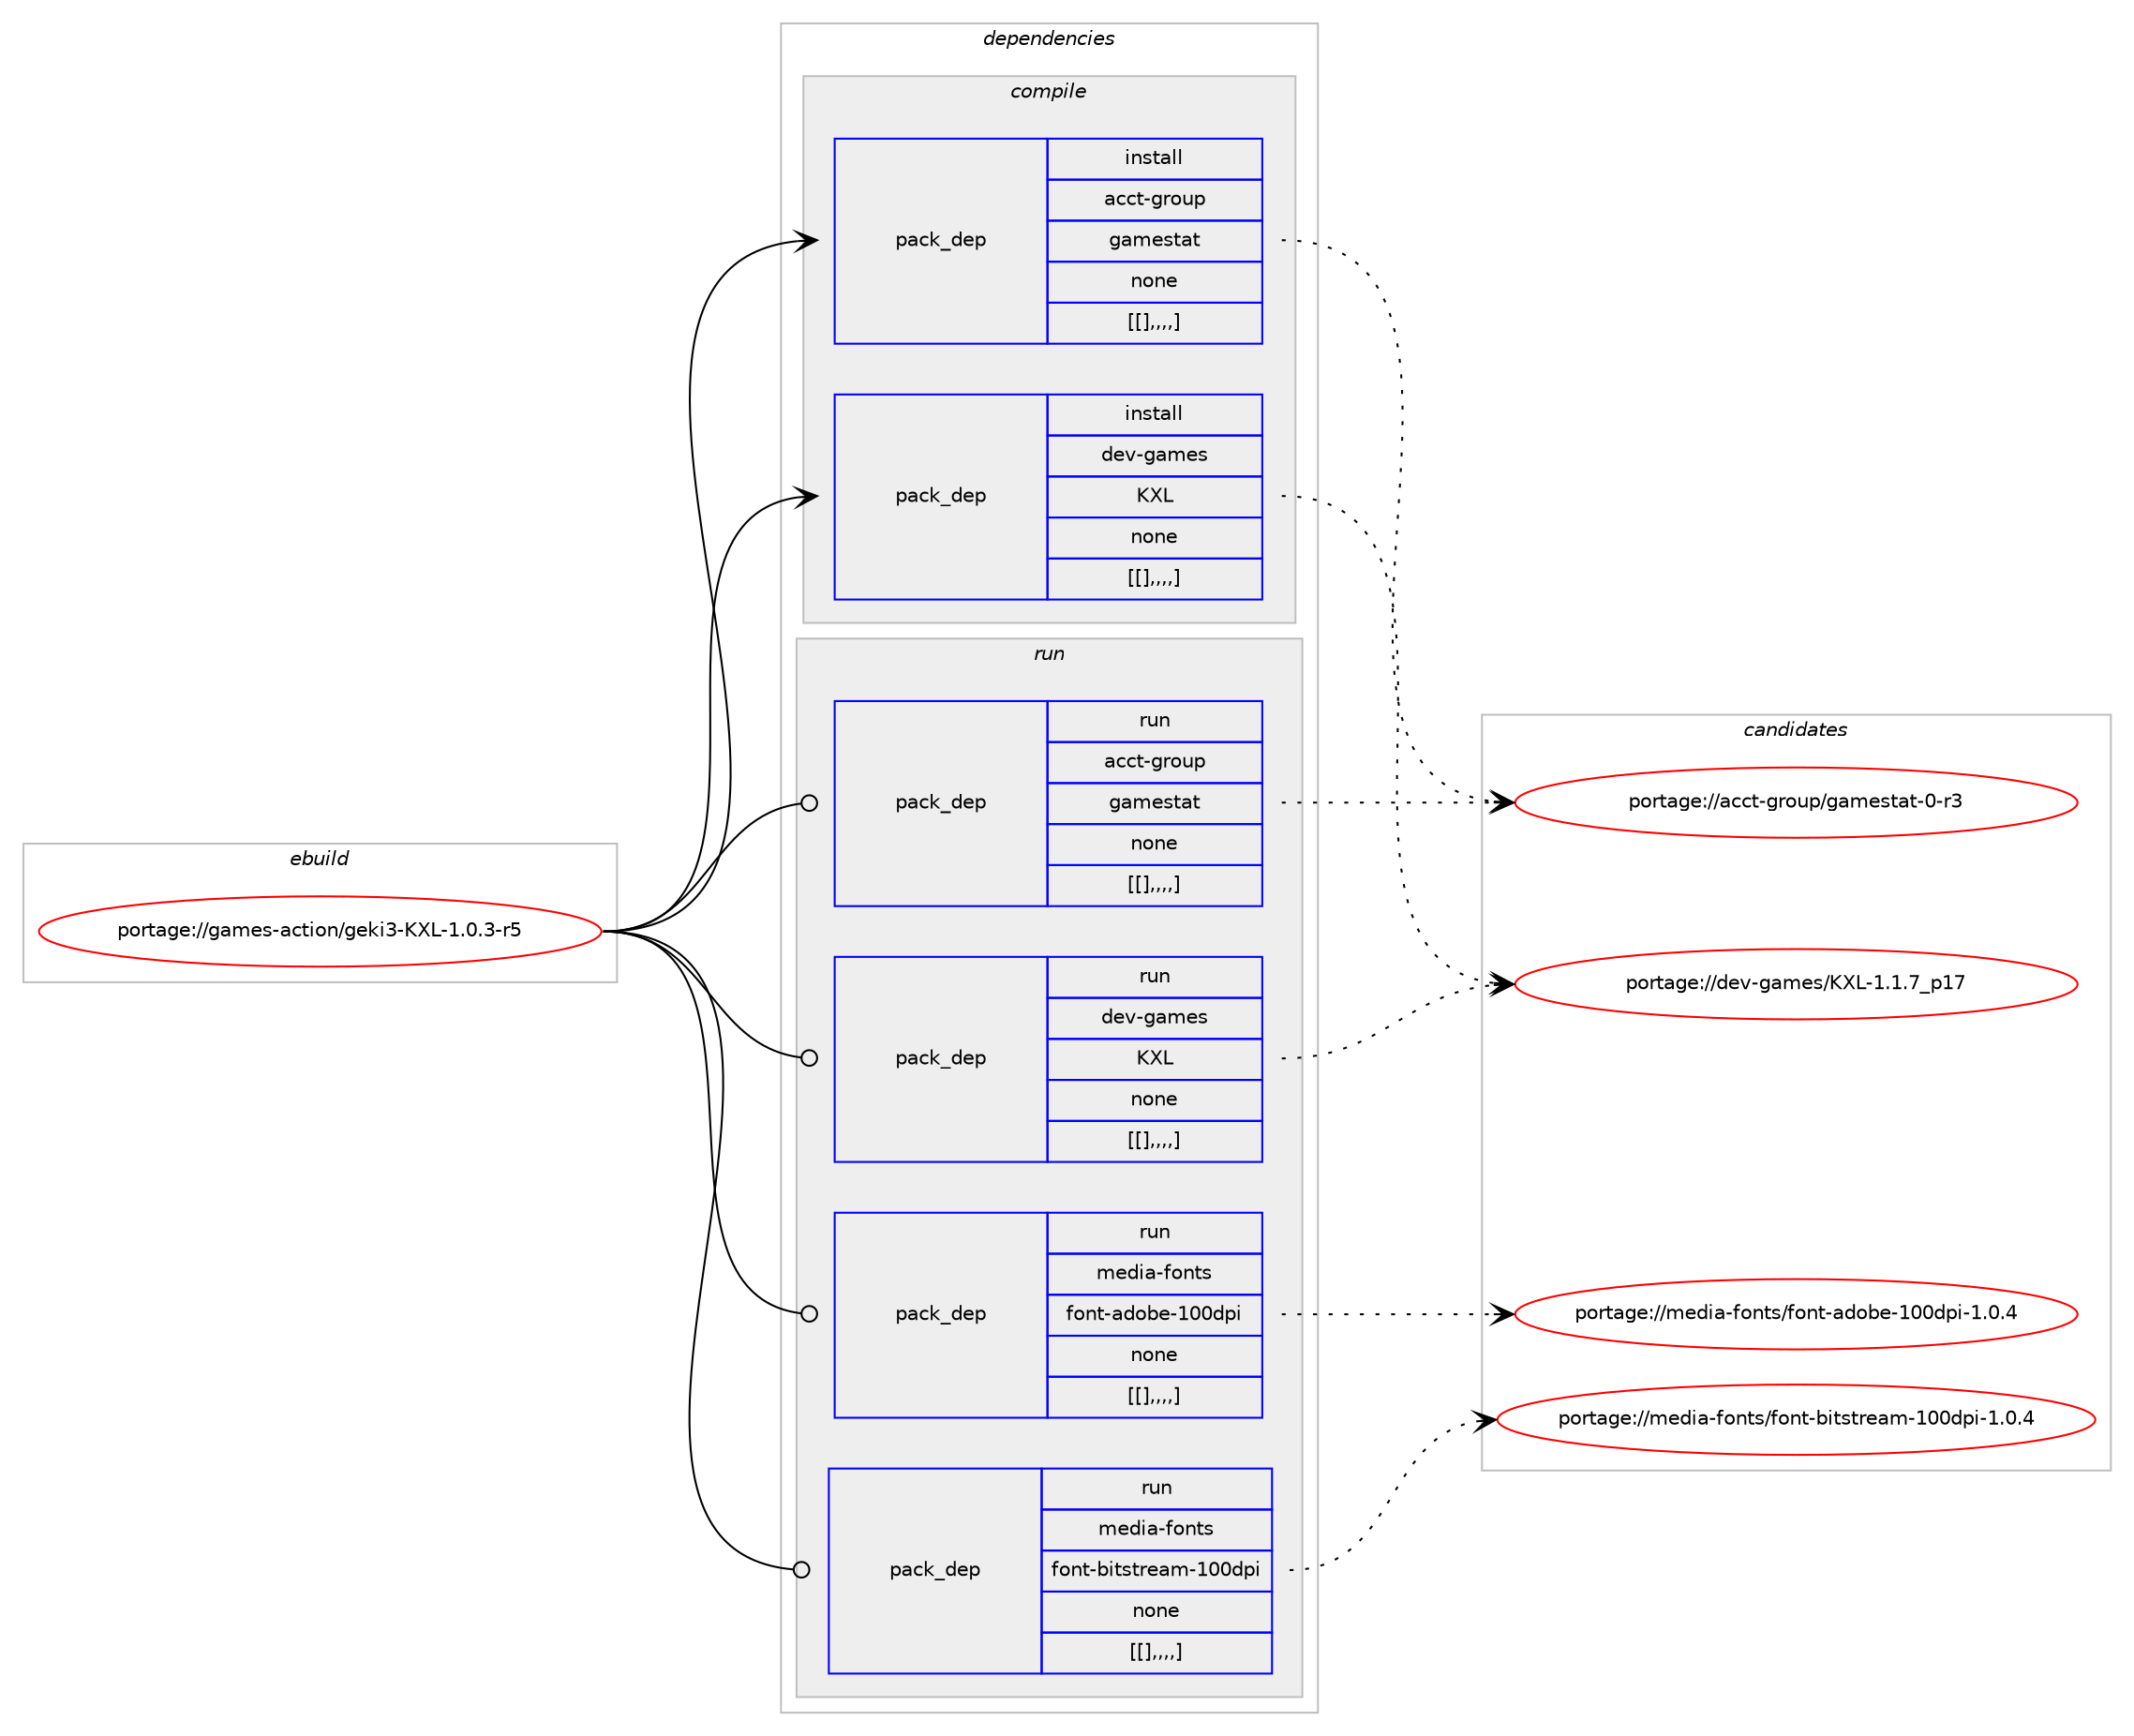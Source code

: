 digraph prolog {

# *************
# Graph options
# *************

newrank=true;
concentrate=true;
compound=true;
graph [rankdir=LR,fontname=Helvetica,fontsize=10,ranksep=1.5];#, ranksep=2.5, nodesep=0.2];
edge  [arrowhead=vee];
node  [fontname=Helvetica,fontsize=10];

# **********
# The ebuild
# **********

subgraph cluster_leftcol {
color=gray;
label=<<i>ebuild</i>>;
id [label="portage://games-action/geki3-KXL-1.0.3-r5", color=red, width=4, href="../games-action/geki3-KXL-1.0.3-r5.svg"];
}

# ****************
# The dependencies
# ****************

subgraph cluster_midcol {
color=gray;
label=<<i>dependencies</i>>;
subgraph cluster_compile {
fillcolor="#eeeeee";
style=filled;
label=<<i>compile</i>>;
subgraph pack161286 {
dependency227278 [label=<<TABLE BORDER="0" CELLBORDER="1" CELLSPACING="0" CELLPADDING="4" WIDTH="220"><TR><TD ROWSPAN="6" CELLPADDING="30">pack_dep</TD></TR><TR><TD WIDTH="110">install</TD></TR><TR><TD>acct-group</TD></TR><TR><TD>gamestat</TD></TR><TR><TD>none</TD></TR><TR><TD>[[],,,,]</TD></TR></TABLE>>, shape=none, color=blue];
}
id:e -> dependency227278:w [weight=20,style="solid",arrowhead="vee"];
subgraph pack161287 {
dependency227279 [label=<<TABLE BORDER="0" CELLBORDER="1" CELLSPACING="0" CELLPADDING="4" WIDTH="220"><TR><TD ROWSPAN="6" CELLPADDING="30">pack_dep</TD></TR><TR><TD WIDTH="110">install</TD></TR><TR><TD>dev-games</TD></TR><TR><TD>KXL</TD></TR><TR><TD>none</TD></TR><TR><TD>[[],,,,]</TD></TR></TABLE>>, shape=none, color=blue];
}
id:e -> dependency227279:w [weight=20,style="solid",arrowhead="vee"];
}
subgraph cluster_compileandrun {
fillcolor="#eeeeee";
style=filled;
label=<<i>compile and run</i>>;
}
subgraph cluster_run {
fillcolor="#eeeeee";
style=filled;
label=<<i>run</i>>;
subgraph pack161288 {
dependency227280 [label=<<TABLE BORDER="0" CELLBORDER="1" CELLSPACING="0" CELLPADDING="4" WIDTH="220"><TR><TD ROWSPAN="6" CELLPADDING="30">pack_dep</TD></TR><TR><TD WIDTH="110">run</TD></TR><TR><TD>acct-group</TD></TR><TR><TD>gamestat</TD></TR><TR><TD>none</TD></TR><TR><TD>[[],,,,]</TD></TR></TABLE>>, shape=none, color=blue];
}
id:e -> dependency227280:w [weight=20,style="solid",arrowhead="odot"];
subgraph pack161289 {
dependency227281 [label=<<TABLE BORDER="0" CELLBORDER="1" CELLSPACING="0" CELLPADDING="4" WIDTH="220"><TR><TD ROWSPAN="6" CELLPADDING="30">pack_dep</TD></TR><TR><TD WIDTH="110">run</TD></TR><TR><TD>dev-games</TD></TR><TR><TD>KXL</TD></TR><TR><TD>none</TD></TR><TR><TD>[[],,,,]</TD></TR></TABLE>>, shape=none, color=blue];
}
id:e -> dependency227281:w [weight=20,style="solid",arrowhead="odot"];
subgraph pack161290 {
dependency227282 [label=<<TABLE BORDER="0" CELLBORDER="1" CELLSPACING="0" CELLPADDING="4" WIDTH="220"><TR><TD ROWSPAN="6" CELLPADDING="30">pack_dep</TD></TR><TR><TD WIDTH="110">run</TD></TR><TR><TD>media-fonts</TD></TR><TR><TD>font-adobe-100dpi</TD></TR><TR><TD>none</TD></TR><TR><TD>[[],,,,]</TD></TR></TABLE>>, shape=none, color=blue];
}
id:e -> dependency227282:w [weight=20,style="solid",arrowhead="odot"];
subgraph pack161291 {
dependency227283 [label=<<TABLE BORDER="0" CELLBORDER="1" CELLSPACING="0" CELLPADDING="4" WIDTH="220"><TR><TD ROWSPAN="6" CELLPADDING="30">pack_dep</TD></TR><TR><TD WIDTH="110">run</TD></TR><TR><TD>media-fonts</TD></TR><TR><TD>font-bitstream-100dpi</TD></TR><TR><TD>none</TD></TR><TR><TD>[[],,,,]</TD></TR></TABLE>>, shape=none, color=blue];
}
id:e -> dependency227283:w [weight=20,style="solid",arrowhead="odot"];
}
}

# **************
# The candidates
# **************

subgraph cluster_choices {
rank=same;
color=gray;
label=<<i>candidates</i>>;

subgraph choice161286 {
color=black;
nodesep=1;
choice9799991164510311411111711247103971091011151169711645484511451 [label="portage://acct-group/gamestat-0-r3", color=red, width=4,href="../acct-group/gamestat-0-r3.svg"];
dependency227278:e -> choice9799991164510311411111711247103971091011151169711645484511451:w [style=dotted,weight="100"];
}
subgraph choice161287 {
color=black;
nodesep=1;
choice100101118451039710910111547758876454946494655951124955 [label="portage://dev-games/KXL-1.1.7_p17", color=red, width=4,href="../dev-games/KXL-1.1.7_p17.svg"];
dependency227279:e -> choice100101118451039710910111547758876454946494655951124955:w [style=dotted,weight="100"];
}
subgraph choice161288 {
color=black;
nodesep=1;
choice9799991164510311411111711247103971091011151169711645484511451 [label="portage://acct-group/gamestat-0-r3", color=red, width=4,href="../acct-group/gamestat-0-r3.svg"];
dependency227280:e -> choice9799991164510311411111711247103971091011151169711645484511451:w [style=dotted,weight="100"];
}
subgraph choice161289 {
color=black;
nodesep=1;
choice100101118451039710910111547758876454946494655951124955 [label="portage://dev-games/KXL-1.1.7_p17", color=red, width=4,href="../dev-games/KXL-1.1.7_p17.svg"];
dependency227281:e -> choice100101118451039710910111547758876454946494655951124955:w [style=dotted,weight="100"];
}
subgraph choice161290 {
color=black;
nodesep=1;
choice10910110010597451021111101161154710211111011645971001119810145494848100112105454946484652 [label="portage://media-fonts/font-adobe-100dpi-1.0.4", color=red, width=4,href="../media-fonts/font-adobe-100dpi-1.0.4.svg"];
dependency227282:e -> choice10910110010597451021111101161154710211111011645971001119810145494848100112105454946484652:w [style=dotted,weight="100"];
}
subgraph choice161291 {
color=black;
nodesep=1;
choice10910110010597451021111101161154710211111011645981051161151161141019710945494848100112105454946484652 [label="portage://media-fonts/font-bitstream-100dpi-1.0.4", color=red, width=4,href="../media-fonts/font-bitstream-100dpi-1.0.4.svg"];
dependency227283:e -> choice10910110010597451021111101161154710211111011645981051161151161141019710945494848100112105454946484652:w [style=dotted,weight="100"];
}
}

}
